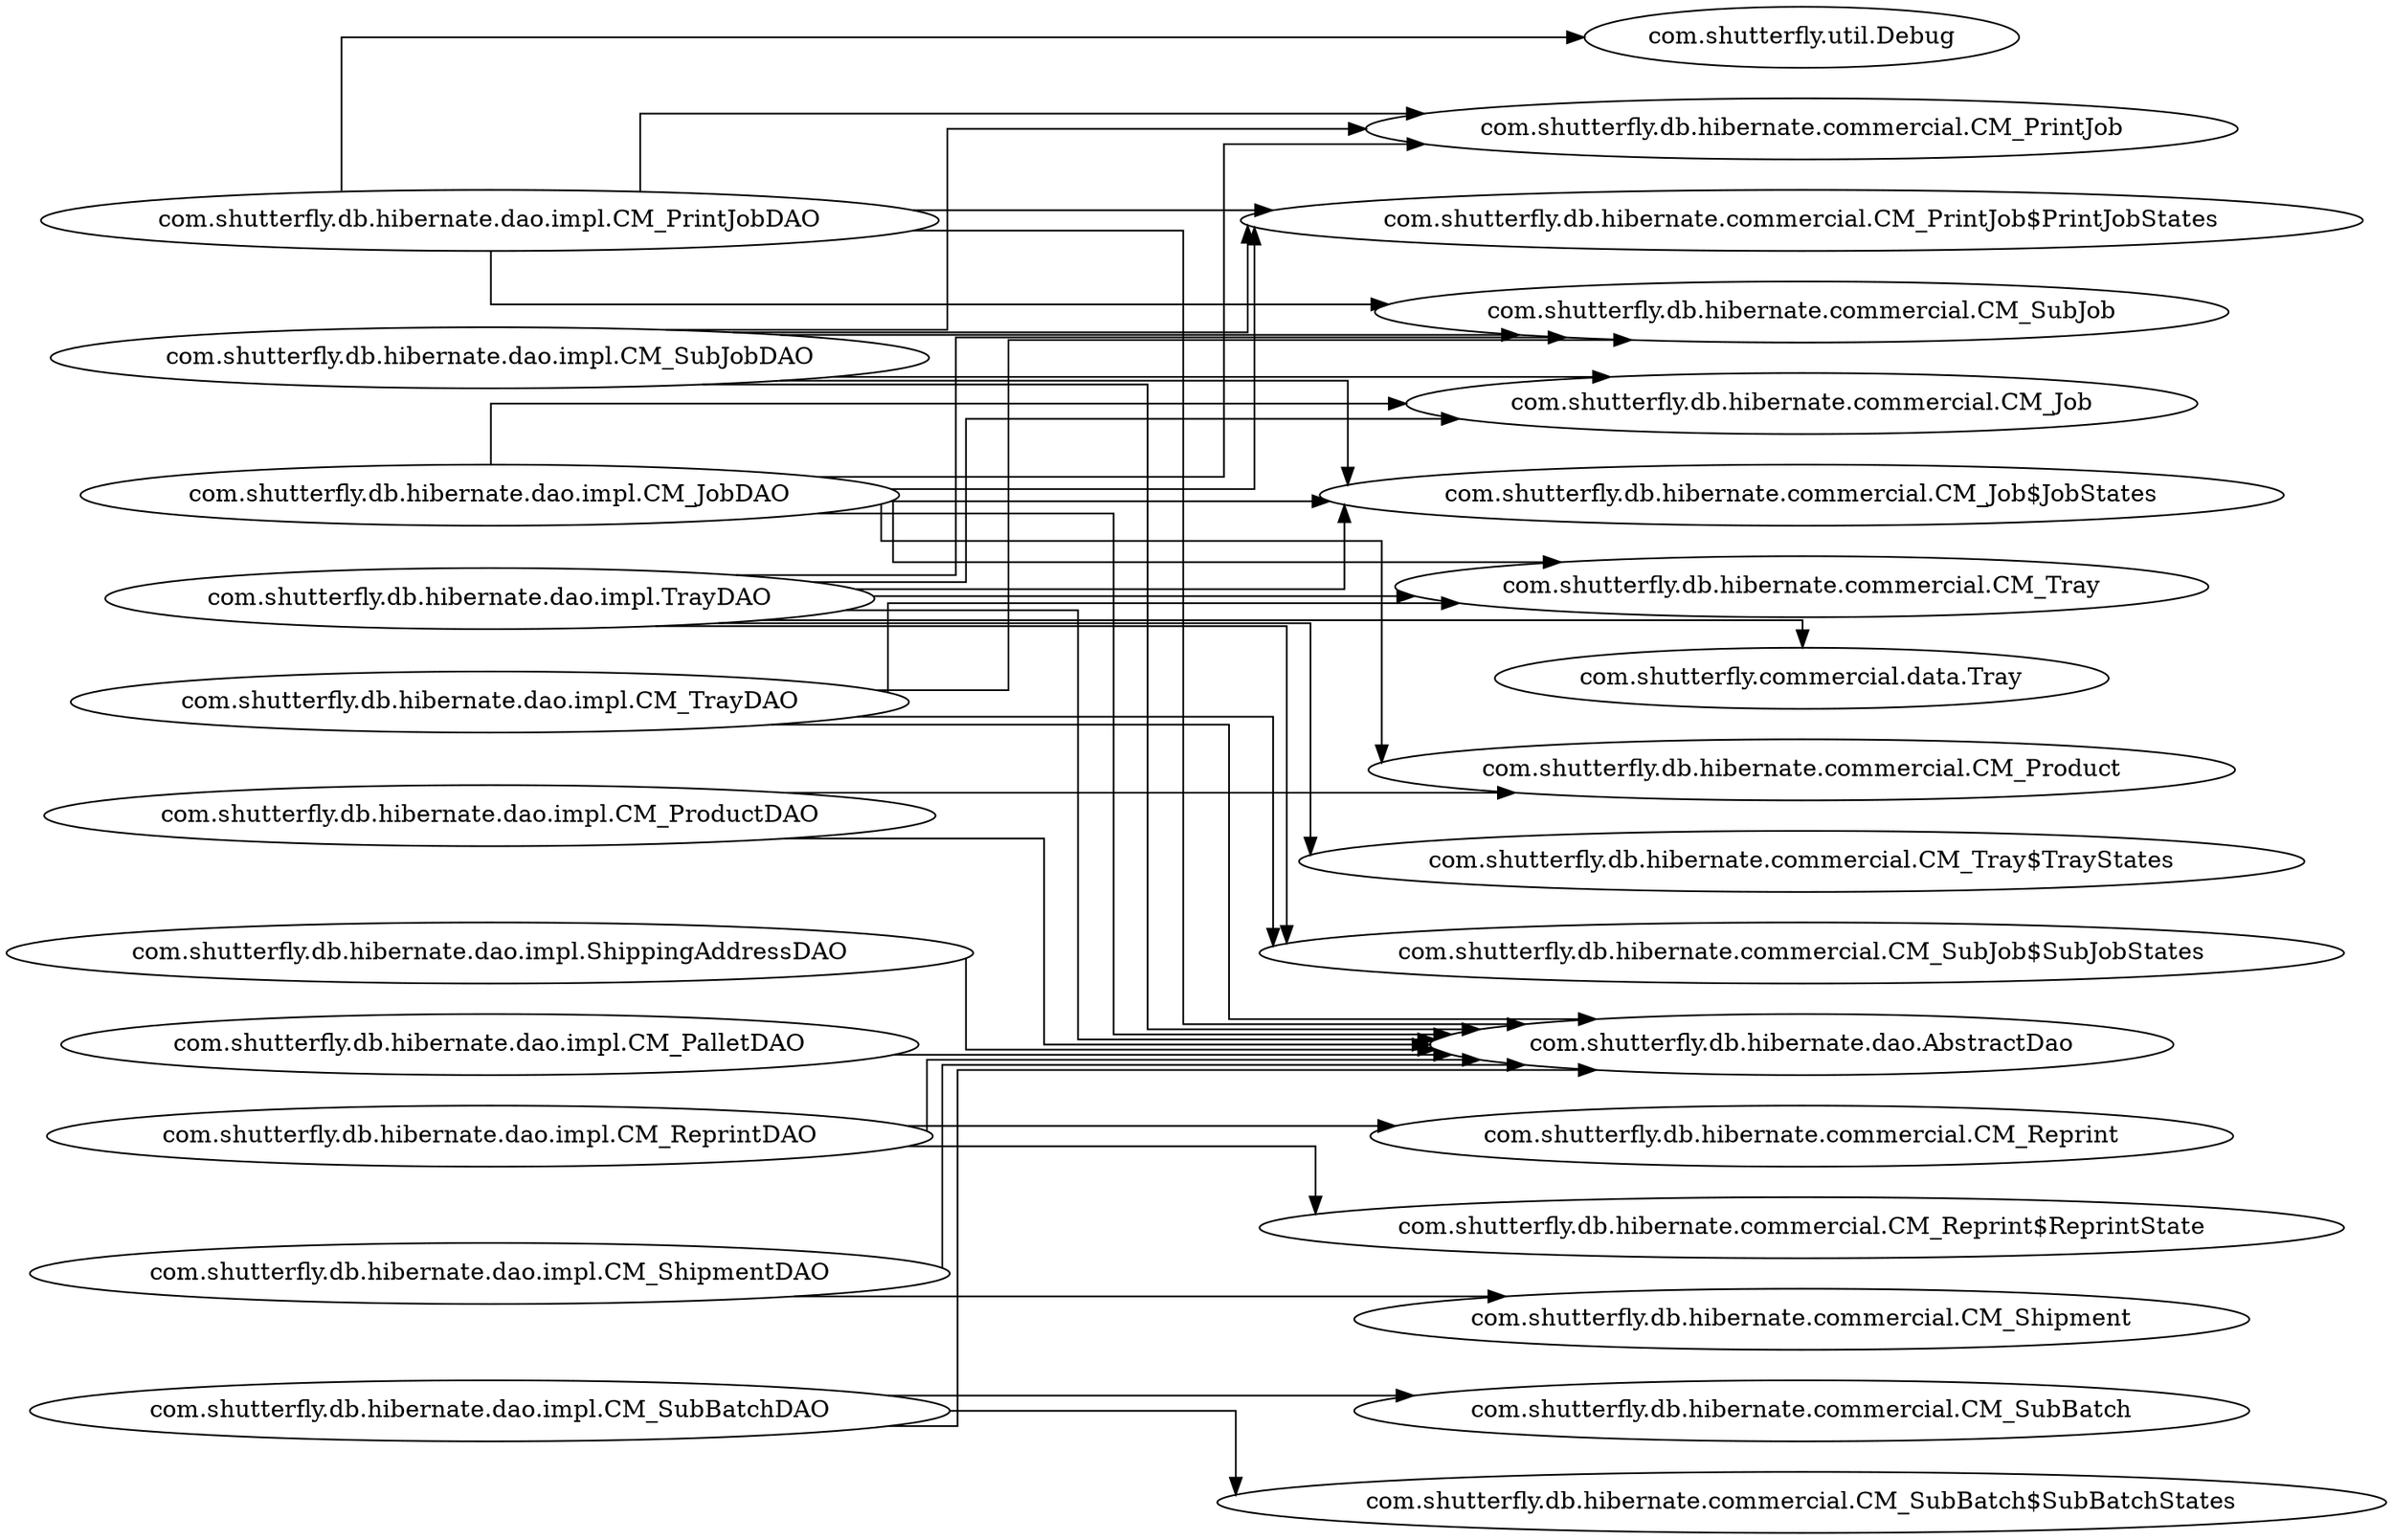 digraph dependencyGraph {
 concentrate=true;
 rankdir="LR"; 
ranksep="2.0";
"com.shutterfly.db.hibernate.dao.impl.CM_JobDAO"; 
"com.shutterfly.db.hibernate.dao.impl.CM_JobDAO"->"com.shutterfly.db.hibernate.dao.AbstractDao";
"com.shutterfly.db.hibernate.dao.impl.CM_JobDAO"->"com.shutterfly.db.hibernate.commercial.CM_Job";
"com.shutterfly.db.hibernate.dao.impl.CM_JobDAO"->"com.shutterfly.db.hibernate.commercial.CM_Job$JobStates";
"com.shutterfly.db.hibernate.dao.impl.CM_JobDAO"->"com.shutterfly.db.hibernate.commercial.CM_Tray";
"com.shutterfly.db.hibernate.dao.impl.CM_JobDAO"->"com.shutterfly.db.hibernate.commercial.CM_Product";
"com.shutterfly.db.hibernate.dao.impl.CM_JobDAO"->"com.shutterfly.db.hibernate.commercial.CM_PrintJob$PrintJobStates";
"com.shutterfly.db.hibernate.dao.impl.CM_JobDAO"->"com.shutterfly.db.hibernate.commercial.CM_PrintJob";
"com.shutterfly.db.hibernate.dao.impl.CM_PalletDAO"; 
"com.shutterfly.db.hibernate.dao.impl.CM_PalletDAO"->"com.shutterfly.db.hibernate.dao.AbstractDao";
"com.shutterfly.db.hibernate.dao.impl.CM_PrintJobDAO"; 
"com.shutterfly.db.hibernate.dao.impl.CM_PrintJobDAO"->"com.shutterfly.db.hibernate.dao.AbstractDao";
"com.shutterfly.db.hibernate.dao.impl.CM_PrintJobDAO"->"com.shutterfly.db.hibernate.commercial.CM_PrintJob";
"com.shutterfly.db.hibernate.dao.impl.CM_PrintJobDAO"->"com.shutterfly.db.hibernate.commercial.CM_PrintJob$PrintJobStates";
"com.shutterfly.db.hibernate.dao.impl.CM_PrintJobDAO"->"com.shutterfly.db.hibernate.commercial.CM_SubJob";
"com.shutterfly.db.hibernate.dao.impl.CM_PrintJobDAO"->"com.shutterfly.util.Debug";
"com.shutterfly.db.hibernate.dao.impl.CM_ProductDAO"; 
"com.shutterfly.db.hibernate.dao.impl.CM_ProductDAO"->"com.shutterfly.db.hibernate.dao.AbstractDao";
"com.shutterfly.db.hibernate.dao.impl.CM_ProductDAO"->"com.shutterfly.db.hibernate.commercial.CM_Product";
"com.shutterfly.db.hibernate.dao.impl.CM_ReprintDAO"; 
"com.shutterfly.db.hibernate.dao.impl.CM_ReprintDAO"->"com.shutterfly.db.hibernate.dao.AbstractDao";
"com.shutterfly.db.hibernate.dao.impl.CM_ReprintDAO"->"com.shutterfly.db.hibernate.commercial.CM_Reprint$ReprintState";
"com.shutterfly.db.hibernate.dao.impl.CM_ReprintDAO"->"com.shutterfly.db.hibernate.commercial.CM_Reprint";
"com.shutterfly.db.hibernate.dao.impl.CM_ShipmentDAO"; 
"com.shutterfly.db.hibernate.dao.impl.CM_ShipmentDAO"->"com.shutterfly.db.hibernate.dao.AbstractDao";
"com.shutterfly.db.hibernate.dao.impl.CM_ShipmentDAO"->"com.shutterfly.db.hibernate.commercial.CM_Shipment";
"com.shutterfly.db.hibernate.dao.impl.CM_SubBatchDAO"; 
"com.shutterfly.db.hibernate.dao.impl.CM_SubBatchDAO"->"com.shutterfly.db.hibernate.dao.AbstractDao";
"com.shutterfly.db.hibernate.dao.impl.CM_SubBatchDAO"->"com.shutterfly.db.hibernate.commercial.CM_SubBatch$SubBatchStates";
"com.shutterfly.db.hibernate.dao.impl.CM_SubBatchDAO"->"com.shutterfly.db.hibernate.commercial.CM_SubBatch";
"com.shutterfly.db.hibernate.dao.impl.CM_SubJobDAO"; 
"com.shutterfly.db.hibernate.dao.impl.CM_SubJobDAO"->"com.shutterfly.db.hibernate.dao.AbstractDao";
"com.shutterfly.db.hibernate.dao.impl.CM_SubJobDAO"->"com.shutterfly.db.hibernate.commercial.CM_SubJob";
"com.shutterfly.db.hibernate.dao.impl.CM_SubJobDAO"->"com.shutterfly.db.hibernate.commercial.CM_PrintJob$PrintJobStates";
"com.shutterfly.db.hibernate.dao.impl.CM_SubJobDAO"->"com.shutterfly.db.hibernate.commercial.CM_Job$JobStates";
"com.shutterfly.db.hibernate.dao.impl.CM_SubJobDAO"->"com.shutterfly.db.hibernate.commercial.CM_PrintJob";
"com.shutterfly.db.hibernate.dao.impl.CM_SubJobDAO"->"com.shutterfly.db.hibernate.commercial.CM_Job";
"com.shutterfly.db.hibernate.dao.impl.CM_TrayDAO"; 
"com.shutterfly.db.hibernate.dao.impl.CM_TrayDAO"->"com.shutterfly.db.hibernate.dao.AbstractDao";
"com.shutterfly.db.hibernate.dao.impl.CM_TrayDAO"->"com.shutterfly.db.hibernate.commercial.CM_Tray";
"com.shutterfly.db.hibernate.dao.impl.CM_TrayDAO"->"com.shutterfly.db.hibernate.commercial.CM_SubJob$SubJobStates";
"com.shutterfly.db.hibernate.dao.impl.CM_TrayDAO"->"com.shutterfly.db.hibernate.commercial.CM_SubJob";
"com.shutterfly.db.hibernate.dao.impl.ShippingAddressDAO"; 
"com.shutterfly.db.hibernate.dao.impl.ShippingAddressDAO"->"com.shutterfly.db.hibernate.dao.AbstractDao";
"com.shutterfly.db.hibernate.dao.impl.TrayDAO"; 
"com.shutterfly.db.hibernate.dao.impl.TrayDAO"->"com.shutterfly.db.hibernate.dao.AbstractDao";
"com.shutterfly.db.hibernate.dao.impl.TrayDAO"->"com.shutterfly.commercial.data.Tray";
"com.shutterfly.db.hibernate.dao.impl.TrayDAO"->"com.shutterfly.db.hibernate.commercial.CM_Tray$TrayStates";
"com.shutterfly.db.hibernate.dao.impl.TrayDAO"->"com.shutterfly.db.hibernate.commercial.CM_Job$JobStates";
"com.shutterfly.db.hibernate.dao.impl.TrayDAO"->"com.shutterfly.db.hibernate.commercial.CM_SubJob$SubJobStates";
"com.shutterfly.db.hibernate.dao.impl.TrayDAO"->"com.shutterfly.db.hibernate.commercial.CM_Tray";
"com.shutterfly.db.hibernate.dao.impl.TrayDAO"->"com.shutterfly.db.hibernate.commercial.CM_Job";
"com.shutterfly.db.hibernate.dao.impl.TrayDAO"->"com.shutterfly.db.hibernate.commercial.CM_SubJob";
splines="ortho";
}